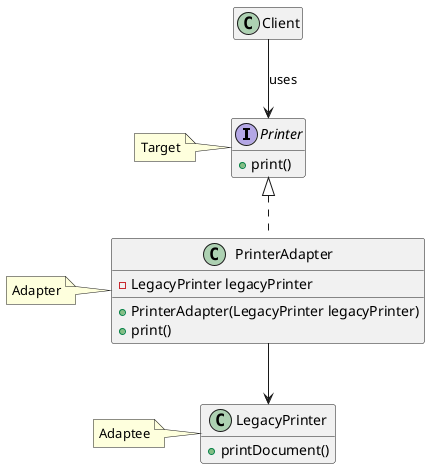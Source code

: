 @startuml
hide empty members

interface Printer {
+print()
}

class LegacyPrinter {
+printDocument()
}

class PrinterAdapter implements Printer {
-LegacyPrinter legacyPrinter
+PrinterAdapter(LegacyPrinter legacyPrinter)
+print()
}

PrinterAdapter --> LegacyPrinter
Client --> Printer: uses

note left of LegacyPrinter
Adaptee
end note
note left of PrinterAdapter
Adapter
end note
note left of Printer
Target
end note

@enduml